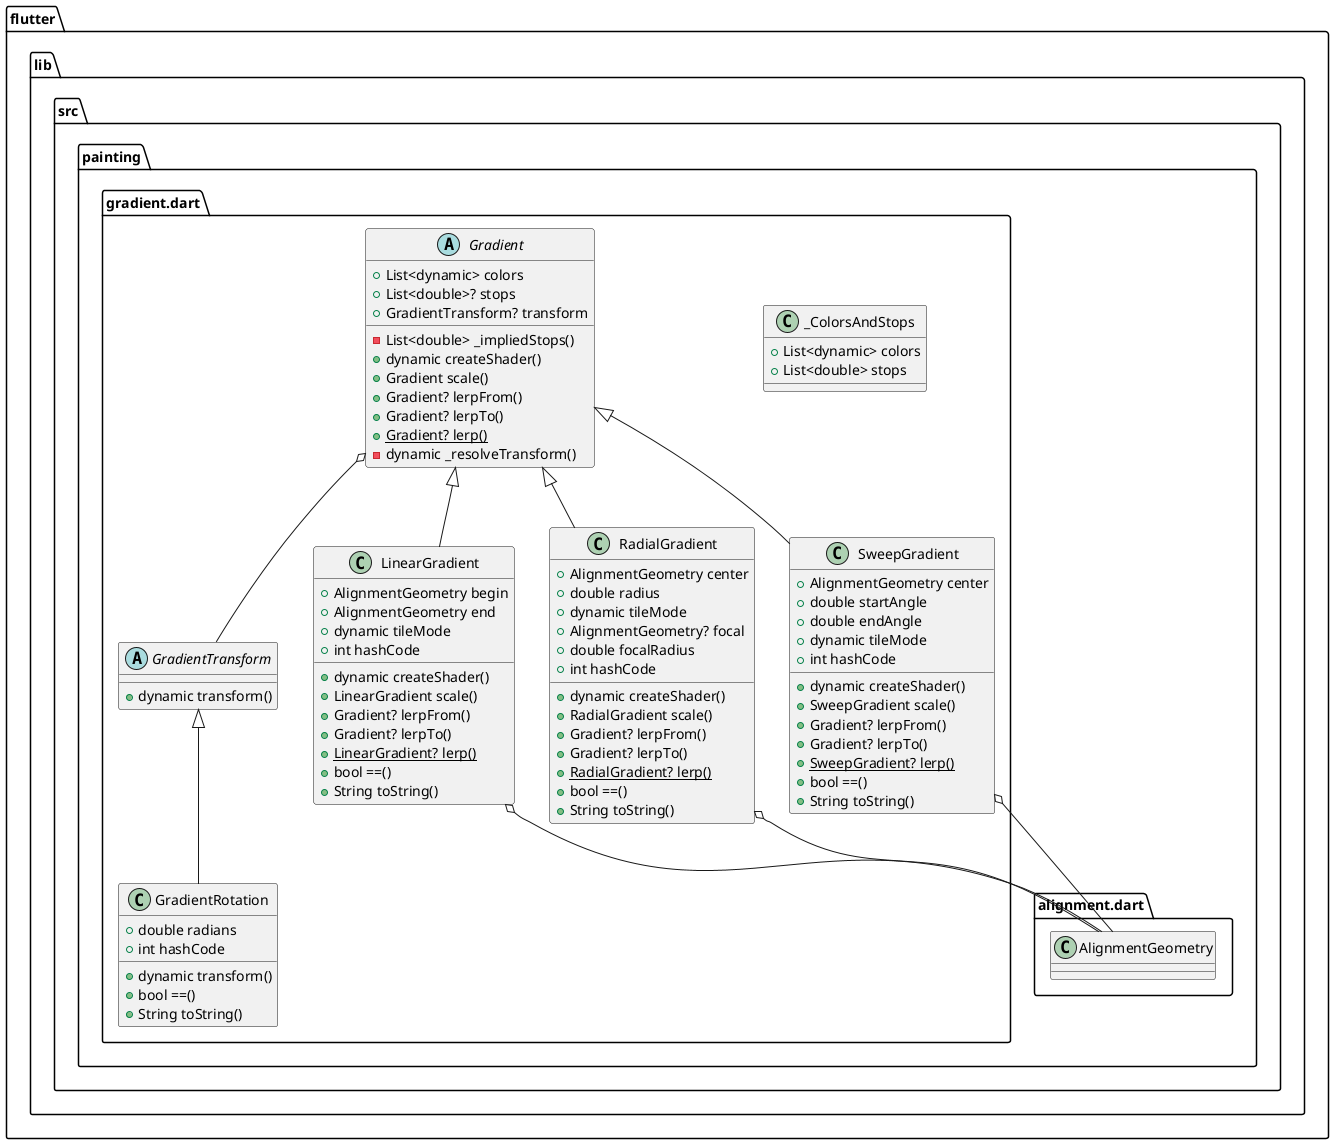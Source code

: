 @startuml
set namespaceSeparator ::

class "flutter::lib::src::painting::gradient.dart::_ColorsAndStops" {
  +List<dynamic> colors
  +List<double> stops
}

abstract class "flutter::lib::src::painting::gradient.dart::GradientTransform" {
  +dynamic transform()
}

class "flutter::lib::src::painting::gradient.dart::GradientRotation" {
  +double radians
  +int hashCode
  +dynamic transform()
  +bool ==()
  +String toString()
}

"flutter::lib::src::painting::gradient.dart::GradientTransform" <|-- "flutter::lib::src::painting::gradient.dart::GradientRotation"

abstract class "flutter::lib::src::painting::gradient.dart::Gradient" {
  +List<dynamic> colors
  +List<double>? stops
  +GradientTransform? transform
  -List<double> _impliedStops()
  +dynamic createShader()
  +Gradient scale()
  +Gradient? lerpFrom()
  +Gradient? lerpTo()
  {static} +Gradient? lerp()
  -dynamic _resolveTransform()
}

"flutter::lib::src::painting::gradient.dart::Gradient" o-- "flutter::lib::src::painting::gradient.dart::GradientTransform"

class "flutter::lib::src::painting::gradient.dart::LinearGradient" {
  +AlignmentGeometry begin
  +AlignmentGeometry end
  +dynamic tileMode
  +int hashCode
  +dynamic createShader()
  +LinearGradient scale()
  +Gradient? lerpFrom()
  +Gradient? lerpTo()
  {static} +LinearGradient? lerp()
  +bool ==()
  +String toString()
}

"flutter::lib::src::painting::gradient.dart::LinearGradient" o-- "flutter::lib::src::painting::alignment.dart::AlignmentGeometry"
"flutter::lib::src::painting::gradient.dart::Gradient" <|-- "flutter::lib::src::painting::gradient.dart::LinearGradient"

class "flutter::lib::src::painting::gradient.dart::RadialGradient" {
  +AlignmentGeometry center
  +double radius
  +dynamic tileMode
  +AlignmentGeometry? focal
  +double focalRadius
  +int hashCode
  +dynamic createShader()
  +RadialGradient scale()
  +Gradient? lerpFrom()
  +Gradient? lerpTo()
  {static} +RadialGradient? lerp()
  +bool ==()
  +String toString()
}

"flutter::lib::src::painting::gradient.dart::RadialGradient" o-- "flutter::lib::src::painting::alignment.dart::AlignmentGeometry"
"flutter::lib::src::painting::gradient.dart::Gradient" <|-- "flutter::lib::src::painting::gradient.dart::RadialGradient"

class "flutter::lib::src::painting::gradient.dart::SweepGradient" {
  +AlignmentGeometry center
  +double startAngle
  +double endAngle
  +dynamic tileMode
  +int hashCode
  +dynamic createShader()
  +SweepGradient scale()
  +Gradient? lerpFrom()
  +Gradient? lerpTo()
  {static} +SweepGradient? lerp()
  +bool ==()
  +String toString()
}

"flutter::lib::src::painting::gradient.dart::SweepGradient" o-- "flutter::lib::src::painting::alignment.dart::AlignmentGeometry"
"flutter::lib::src::painting::gradient.dart::Gradient" <|-- "flutter::lib::src::painting::gradient.dart::SweepGradient"


@enduml